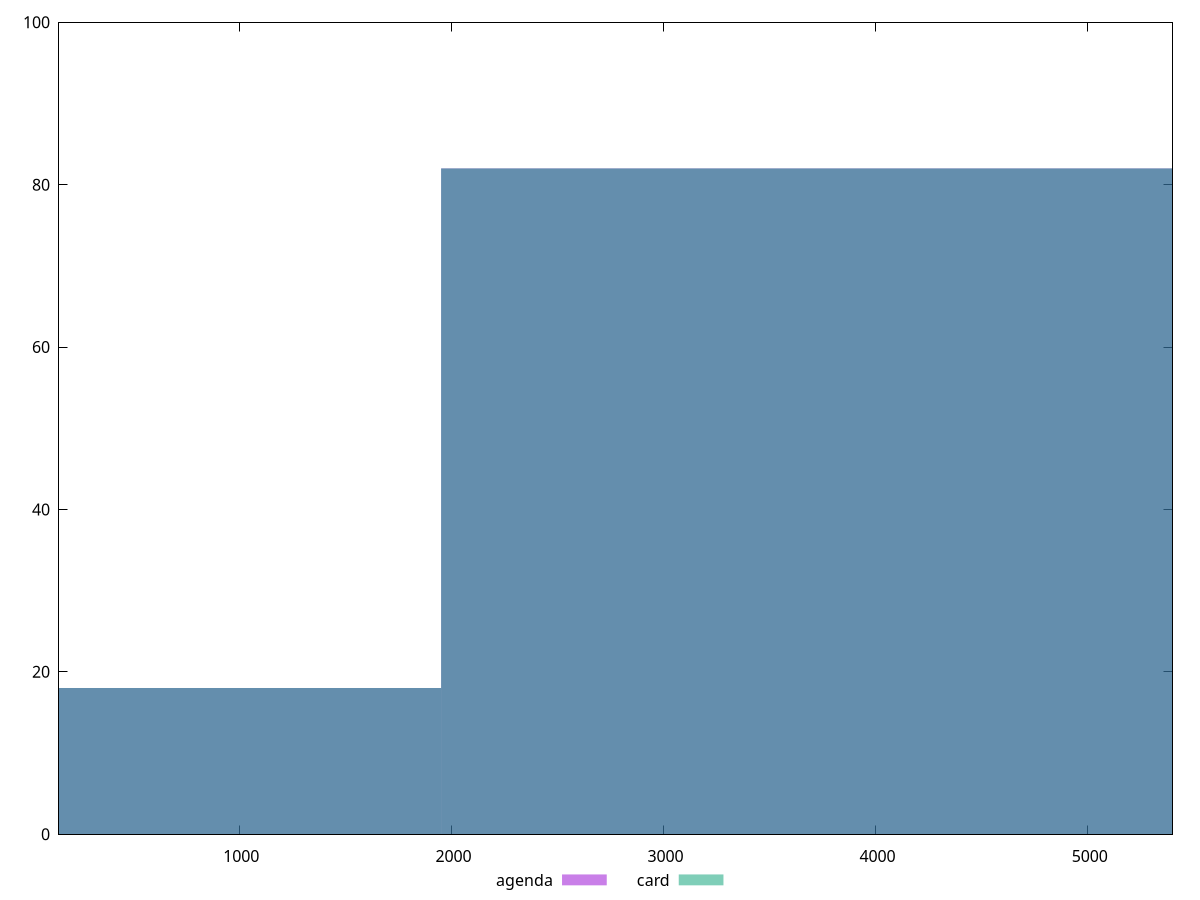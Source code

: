 reset

$agenda <<EOF
3903.2747806625416 82
0 18
EOF

$card <<EOF
3903.2747806625416 82
0 18
EOF

set key outside below
set boxwidth 3903.2747806625416
set xrange [150:5400]
set yrange [0:100]
set trange [0:100]
set style fill transparent solid 0.5 noborder
set terminal svg size 640, 500 enhanced background rgb 'white'
set output "reports/report_00028_2021-02-24T12-49-42.674Z/uses-text-compression/comparison/histogram/1_vs_2.svg"

plot $agenda title "agenda" with boxes, \
     $card title "card" with boxes

reset

